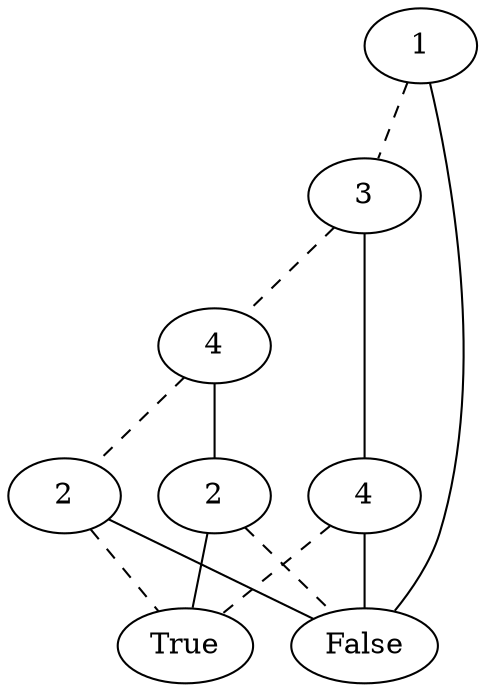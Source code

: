 graph compressed_bdd_tree_2 {
	140569800690656 [label=1]
	140569656757312 [label=3]
	140569800690656 -- 140569656757312 [style=dashed]
	140569656756928 [label=4]
	140569656757312 -- 140569656756928 [style=dashed]
	140569656757792 [label=2]
	140569656756928 -- 140569656757792 [style=dashed]
	140569656755488 [label=True]
	140569656757792 -- 140569656755488 [style=dashed]
	140569656755680 [label=False]
	140569656757792 -- 140569656755680
	140569656757600 [label=2]
	140569656756928 -- 140569656757600
	140569656757600 -- 140569656755680 [style=dashed]
	140569656757600 -- 140569656755488
	140569656756880 [label=4]
	140569656757312 -- 140569656756880
	140569656756880 -- 140569656755488 [style=dashed]
	140569656756880 -- 140569656755680
	140569800690656 -- 140569656755680
}
